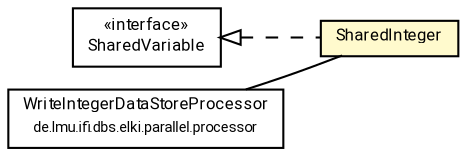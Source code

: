 #!/usr/local/bin/dot
#
# Class diagram 
# Generated by UMLGraph version R5_7_2-60-g0e99a6 (http://www.spinellis.gr/umlgraph/)
#

digraph G {
	graph [fontnames="svg"]
	edge [fontname="Roboto",fontsize=7,labelfontname="Roboto",labelfontsize=7,color="black"];
	node [fontname="Roboto",fontcolor="black",fontsize=8,shape=plaintext,margin=0,width=0,height=0];
	nodesep=0.15;
	ranksep=0.25;
	rankdir=LR;
	// de.lmu.ifi.dbs.elki.parallel.variables.SharedVariable<I extends de.lmu.ifi.dbs.elki.parallel.variables.SharedVariable.Instance<?>>
	c9263754 [label=<<table title="de.lmu.ifi.dbs.elki.parallel.variables.SharedVariable" border="0" cellborder="1" cellspacing="0" cellpadding="2" href="SharedVariable.html" target="_parent">
		<tr><td><table border="0" cellspacing="0" cellpadding="1">
		<tr><td align="center" balign="center"> &#171;interface&#187; </td></tr>
		<tr><td align="center" balign="center"> <font face="Roboto">SharedVariable</font> </td></tr>
		</table></td></tr>
		</table>>, URL="SharedVariable.html"];
	// de.lmu.ifi.dbs.elki.parallel.variables.SharedInteger
	c9263756 [label=<<table title="de.lmu.ifi.dbs.elki.parallel.variables.SharedInteger" border="0" cellborder="1" cellspacing="0" cellpadding="2" bgcolor="lemonChiffon" href="SharedInteger.html" target="_parent">
		<tr><td><table border="0" cellspacing="0" cellpadding="1">
		<tr><td align="center" balign="center"> <font face="Roboto">SharedInteger</font> </td></tr>
		</table></td></tr>
		</table>>, URL="SharedInteger.html"];
	// de.lmu.ifi.dbs.elki.parallel.processor.WriteIntegerDataStoreProcessor
	c9263770 [label=<<table title="de.lmu.ifi.dbs.elki.parallel.processor.WriteIntegerDataStoreProcessor" border="0" cellborder="1" cellspacing="0" cellpadding="2" href="../processor/WriteIntegerDataStoreProcessor.html" target="_parent">
		<tr><td><table border="0" cellspacing="0" cellpadding="1">
		<tr><td align="center" balign="center"> <font face="Roboto">WriteIntegerDataStoreProcessor</font> </td></tr>
		<tr><td align="center" balign="center"> <font face="Roboto" point-size="7.0">de.lmu.ifi.dbs.elki.parallel.processor</font> </td></tr>
		</table></td></tr>
		</table>>, URL="../processor/WriteIntegerDataStoreProcessor.html"];
	// de.lmu.ifi.dbs.elki.parallel.variables.SharedInteger implements de.lmu.ifi.dbs.elki.parallel.variables.SharedVariable<I extends de.lmu.ifi.dbs.elki.parallel.variables.SharedVariable.Instance<?>>
	c9263754 -> c9263756 [arrowtail=empty,style=dashed,dir=back,weight=9];
	// de.lmu.ifi.dbs.elki.parallel.processor.WriteIntegerDataStoreProcessor assoc de.lmu.ifi.dbs.elki.parallel.variables.SharedInteger
	c9263770 -> c9263756 [arrowhead=none,weight=2];
}

